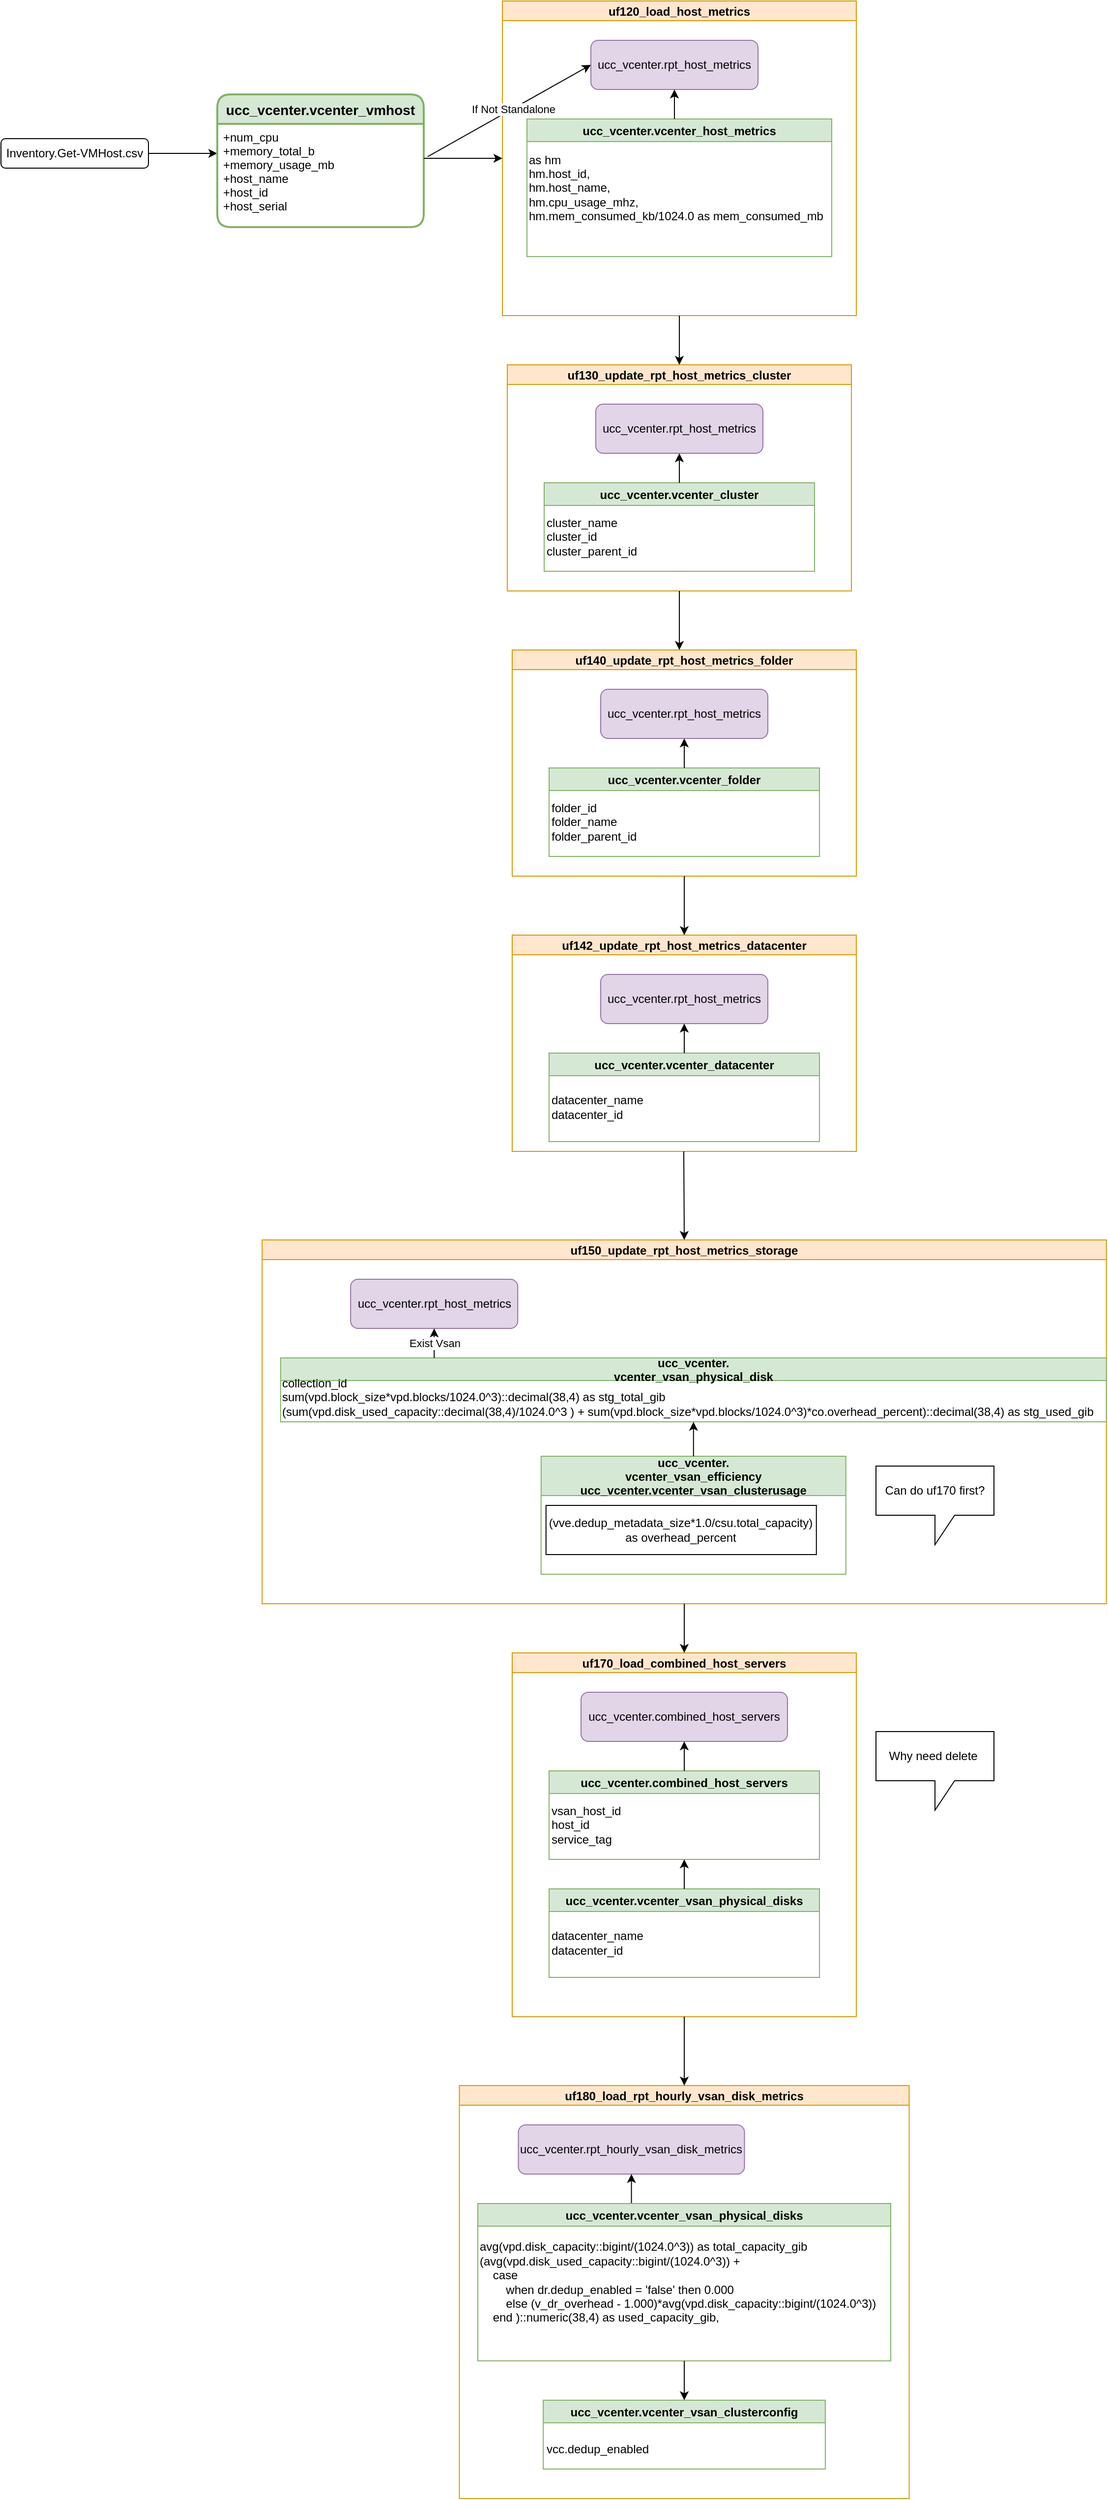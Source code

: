 <mxfile version="17.2.4" type="github">
  <diagram id="R2lEEEUBdFMjLlhIrx00" name="Page-1">
    <mxGraphModel dx="782" dy="379" grid="1" gridSize="10" guides="1" tooltips="1" connect="1" arrows="1" fold="1" page="1" pageScale="1" pageWidth="850" pageHeight="1100" math="0" shadow="0" extFonts="Permanent Marker^https://fonts.googleapis.com/css?family=Permanent+Marker">
      <root>
        <mxCell id="0" />
        <mxCell id="1" parent="0" />
        <mxCell id="P4FuP0LSuR6LacXq8Uvd-1" value="Inventory.Get-VMHost.csv" style="rounded=1;whiteSpace=wrap;html=1;" vertex="1" parent="1">
          <mxGeometry x="60" y="160" width="150" height="30" as="geometry" />
        </mxCell>
        <mxCell id="P4FuP0LSuR6LacXq8Uvd-2" value="" style="endArrow=classic;html=1;rounded=0;exitX=1;exitY=0.5;exitDx=0;exitDy=0;" edge="1" parent="1" source="P4FuP0LSuR6LacXq8Uvd-1">
          <mxGeometry width="50" height="50" relative="1" as="geometry">
            <mxPoint x="230" y="220" as="sourcePoint" />
            <mxPoint x="280" y="175" as="targetPoint" />
          </mxGeometry>
        </mxCell>
        <mxCell id="P4FuP0LSuR6LacXq8Uvd-8" value="ucc_vcenter.vcenter_vmhost" style="swimlane;childLayout=stackLayout;horizontal=1;startSize=30;horizontalStack=0;rounded=1;fontSize=14;fontStyle=1;strokeWidth=2;resizeParent=0;resizeLast=1;shadow=0;dashed=0;align=center;fillColor=#d5e8d4;strokeColor=#82b366;" vertex="1" parent="1">
          <mxGeometry x="280" y="115" width="210" height="135" as="geometry" />
        </mxCell>
        <mxCell id="P4FuP0LSuR6LacXq8Uvd-9" value="+num_cpu&#xa;+memory_total_b&#xa;+memory_usage_mb&#xa;+host_name&#xa;+host_id&#xa;+host_serial" style="align=left;strokeColor=none;fillColor=none;spacingLeft=4;fontSize=12;verticalAlign=top;resizable=0;rotatable=0;part=1;" vertex="1" parent="P4FuP0LSuR6LacXq8Uvd-8">
          <mxGeometry y="30" width="210" height="105" as="geometry" />
        </mxCell>
        <mxCell id="P4FuP0LSuR6LacXq8Uvd-10" value="" style="endArrow=classic;html=1;rounded=0;entryX=0;entryY=0.5;entryDx=0;entryDy=0;" edge="1" parent="1" target="P4FuP0LSuR6LacXq8Uvd-14">
          <mxGeometry width="50" height="50" relative="1" as="geometry">
            <mxPoint x="490" y="180" as="sourcePoint" />
            <mxPoint x="580" y="179" as="targetPoint" />
          </mxGeometry>
        </mxCell>
        <mxCell id="P4FuP0LSuR6LacXq8Uvd-14" value="uf120_load_host_metrics" style="swimlane;startSize=20;horizontal=1;containerType=tree;newEdgeStyle={&quot;edgeStyle&quot;:&quot;elbowEdgeStyle&quot;,&quot;startArrow&quot;:&quot;none&quot;,&quot;endArrow&quot;:&quot;none&quot;};fillColor=#ffe6cc;strokeColor=#d79b00;" vertex="1" parent="1">
          <mxGeometry x="570" y="20" width="360" height="320" as="geometry" />
        </mxCell>
        <mxCell id="P4FuP0LSuR6LacXq8Uvd-24" value="ucc_vcenter.rpt_host_metrics" style="rounded=1;whiteSpace=wrap;html=1;fillColor=#e1d5e7;strokeColor=#9673a6;" vertex="1" parent="P4FuP0LSuR6LacXq8Uvd-14">
          <mxGeometry x="90" y="40" width="170" height="50" as="geometry" />
        </mxCell>
        <mxCell id="P4FuP0LSuR6LacXq8Uvd-25" value="ucc_vcenter.vcenter_host_metrics" style="swimlane;fillColor=#d5e8d4;strokeColor=#82b366;" vertex="1" parent="P4FuP0LSuR6LacXq8Uvd-14">
          <mxGeometry x="25" y="120" width="310" height="140" as="geometry" />
        </mxCell>
        <mxCell id="P4FuP0LSuR6LacXq8Uvd-27" value="&lt;div&gt;as hm&lt;/div&gt;&lt;div&gt;hm.host_id,&lt;/div&gt;&lt;div&gt;&lt;span&gt;		&lt;/span&gt;hm.host_name,&lt;/div&gt;&lt;div&gt;&lt;span&gt;		&lt;/span&gt;hm.cpu_usage_mhz,&lt;/div&gt;&lt;div&gt;&lt;span&gt;		&lt;/span&gt;hm.mem_consumed_kb/1024.0 as mem_consumed_mb&lt;/div&gt;" style="text;html=1;align=left;verticalAlign=middle;resizable=0;points=[];autosize=1;strokeColor=none;fillColor=none;" vertex="1" parent="P4FuP0LSuR6LacXq8Uvd-25">
          <mxGeometry y="30" width="310" height="80" as="geometry" />
        </mxCell>
        <mxCell id="P4FuP0LSuR6LacXq8Uvd-29" value="" style="endArrow=classic;html=1;rounded=0;entryX=0.5;entryY=1;entryDx=0;entryDy=0;" edge="1" parent="P4FuP0LSuR6LacXq8Uvd-14" target="P4FuP0LSuR6LacXq8Uvd-24">
          <mxGeometry width="50" height="50" relative="1" as="geometry">
            <mxPoint x="175" y="120" as="sourcePoint" />
            <mxPoint x="210" y="150" as="targetPoint" />
          </mxGeometry>
        </mxCell>
        <mxCell id="P4FuP0LSuR6LacXq8Uvd-28" value="" style="endArrow=classic;html=1;rounded=0;exitX=1.019;exitY=0.317;exitDx=0;exitDy=0;exitPerimeter=0;entryX=0;entryY=0.5;entryDx=0;entryDy=0;" edge="1" parent="1" source="P4FuP0LSuR6LacXq8Uvd-9" target="P4FuP0LSuR6LacXq8Uvd-24">
          <mxGeometry width="50" height="50" relative="1" as="geometry">
            <mxPoint x="620" y="200" as="sourcePoint" />
            <mxPoint x="670" y="150" as="targetPoint" />
          </mxGeometry>
        </mxCell>
        <mxCell id="P4FuP0LSuR6LacXq8Uvd-30" value="If Not Standalone" style="edgeLabel;html=1;align=center;verticalAlign=middle;resizable=0;points=[];" vertex="1" connectable="0" parent="P4FuP0LSuR6LacXq8Uvd-28">
          <mxGeometry x="-0.141" relative="1" as="geometry">
            <mxPoint x="15" y="-8" as="offset" />
          </mxGeometry>
        </mxCell>
        <mxCell id="P4FuP0LSuR6LacXq8Uvd-31" value="uf130_update_rpt_host_metrics_cluster" style="swimlane;startSize=20;horizontal=1;containerType=tree;newEdgeStyle={&quot;edgeStyle&quot;:&quot;elbowEdgeStyle&quot;,&quot;startArrow&quot;:&quot;none&quot;,&quot;endArrow&quot;:&quot;none&quot;};fillColor=#ffe6cc;strokeColor=#d79b00;" vertex="1" parent="1">
          <mxGeometry x="575" y="390" width="350" height="230" as="geometry" />
        </mxCell>
        <mxCell id="P4FuP0LSuR6LacXq8Uvd-32" value="ucc_vcenter.rpt_host_metrics" style="rounded=1;whiteSpace=wrap;html=1;fillColor=#e1d5e7;strokeColor=#9673a6;" vertex="1" parent="P4FuP0LSuR6LacXq8Uvd-31">
          <mxGeometry x="90" y="40" width="170" height="50" as="geometry" />
        </mxCell>
        <mxCell id="P4FuP0LSuR6LacXq8Uvd-33" value="ucc_vcenter.vcenter_cluster" style="swimlane;fillColor=#d5e8d4;strokeColor=#82b366;" vertex="1" parent="P4FuP0LSuR6LacXq8Uvd-31">
          <mxGeometry x="37.5" y="120" width="275" height="90" as="geometry" />
        </mxCell>
        <mxCell id="P4FuP0LSuR6LacXq8Uvd-34" value="cluster_name&lt;br&gt;cluster_id&lt;br&gt;cluster_parent_id" style="text;html=1;align=left;verticalAlign=middle;resizable=0;points=[];autosize=1;strokeColor=none;fillColor=none;" vertex="1" parent="P4FuP0LSuR6LacXq8Uvd-33">
          <mxGeometry y="30" width="110" height="50" as="geometry" />
        </mxCell>
        <mxCell id="P4FuP0LSuR6LacXq8Uvd-35" value="" style="endArrow=classic;html=1;rounded=0;entryX=0.5;entryY=1;entryDx=0;entryDy=0;" edge="1" parent="P4FuP0LSuR6LacXq8Uvd-31" target="P4FuP0LSuR6LacXq8Uvd-32">
          <mxGeometry width="50" height="50" relative="1" as="geometry">
            <mxPoint x="175" y="120" as="sourcePoint" />
            <mxPoint x="210" y="150" as="targetPoint" />
          </mxGeometry>
        </mxCell>
        <mxCell id="P4FuP0LSuR6LacXq8Uvd-36" value="" style="endArrow=classic;html=1;rounded=0;exitX=0.5;exitY=1;exitDx=0;exitDy=0;entryX=0.5;entryY=0;entryDx=0;entryDy=0;" edge="1" parent="1" source="P4FuP0LSuR6LacXq8Uvd-14" target="P4FuP0LSuR6LacXq8Uvd-31">
          <mxGeometry width="50" height="50" relative="1" as="geometry">
            <mxPoint x="620" y="550" as="sourcePoint" />
            <mxPoint x="670" y="500" as="targetPoint" />
          </mxGeometry>
        </mxCell>
        <mxCell id="P4FuP0LSuR6LacXq8Uvd-37" value="uf140_update_rpt_host_metrics_folder" style="swimlane;startSize=20;horizontal=1;containerType=tree;newEdgeStyle={&quot;edgeStyle&quot;:&quot;elbowEdgeStyle&quot;,&quot;startArrow&quot;:&quot;none&quot;,&quot;endArrow&quot;:&quot;none&quot;};fillColor=#ffe6cc;strokeColor=#d79b00;" vertex="1" parent="1">
          <mxGeometry x="580" y="680" width="350" height="230" as="geometry" />
        </mxCell>
        <mxCell id="P4FuP0LSuR6LacXq8Uvd-38" value="ucc_vcenter.rpt_host_metrics" style="rounded=1;whiteSpace=wrap;html=1;fillColor=#e1d5e7;strokeColor=#9673a6;" vertex="1" parent="P4FuP0LSuR6LacXq8Uvd-37">
          <mxGeometry x="90" y="40" width="170" height="50" as="geometry" />
        </mxCell>
        <mxCell id="P4FuP0LSuR6LacXq8Uvd-39" value="ucc_vcenter.vcenter_folder" style="swimlane;fillColor=#d5e8d4;strokeColor=#82b366;" vertex="1" parent="P4FuP0LSuR6LacXq8Uvd-37">
          <mxGeometry x="37.5" y="120" width="275" height="90" as="geometry" />
        </mxCell>
        <mxCell id="P4FuP0LSuR6LacXq8Uvd-40" value="folder_id&lt;br&gt;folder_name&lt;br&gt;folder_parent_id" style="text;html=1;align=left;verticalAlign=middle;resizable=0;points=[];autosize=1;strokeColor=none;fillColor=none;" vertex="1" parent="P4FuP0LSuR6LacXq8Uvd-39">
          <mxGeometry y="30" width="100" height="50" as="geometry" />
        </mxCell>
        <mxCell id="P4FuP0LSuR6LacXq8Uvd-41" value="" style="endArrow=classic;html=1;rounded=0;entryX=0.5;entryY=1;entryDx=0;entryDy=0;" edge="1" parent="P4FuP0LSuR6LacXq8Uvd-37" target="P4FuP0LSuR6LacXq8Uvd-38">
          <mxGeometry width="50" height="50" relative="1" as="geometry">
            <mxPoint x="175" y="120" as="sourcePoint" />
            <mxPoint x="210" y="150" as="targetPoint" />
          </mxGeometry>
        </mxCell>
        <mxCell id="P4FuP0LSuR6LacXq8Uvd-42" value="" style="endArrow=classic;html=1;rounded=0;exitX=0.5;exitY=1;exitDx=0;exitDy=0;" edge="1" parent="1" source="P4FuP0LSuR6LacXq8Uvd-31">
          <mxGeometry width="50" height="50" relative="1" as="geometry">
            <mxPoint x="700" y="680" as="sourcePoint" />
            <mxPoint x="750" y="680" as="targetPoint" />
          </mxGeometry>
        </mxCell>
        <mxCell id="P4FuP0LSuR6LacXq8Uvd-43" value="uf142_update_rpt_host_metrics_datacenter" style="swimlane;startSize=20;horizontal=1;containerType=tree;newEdgeStyle={&quot;edgeStyle&quot;:&quot;elbowEdgeStyle&quot;,&quot;startArrow&quot;:&quot;none&quot;,&quot;endArrow&quot;:&quot;none&quot;};fillColor=#ffe6cc;strokeColor=#d79b00;" vertex="1" parent="1">
          <mxGeometry x="580" y="970" width="350" height="220" as="geometry" />
        </mxCell>
        <mxCell id="P4FuP0LSuR6LacXq8Uvd-44" value="ucc_vcenter.rpt_host_metrics" style="rounded=1;whiteSpace=wrap;html=1;fillColor=#e1d5e7;strokeColor=#9673a6;" vertex="1" parent="P4FuP0LSuR6LacXq8Uvd-43">
          <mxGeometry x="90" y="40" width="170" height="50" as="geometry" />
        </mxCell>
        <mxCell id="P4FuP0LSuR6LacXq8Uvd-45" value="ucc_vcenter.vcenter_datacenter" style="swimlane;fillColor=#d5e8d4;strokeColor=#82b366;" vertex="1" parent="P4FuP0LSuR6LacXq8Uvd-43">
          <mxGeometry x="37.5" y="120" width="275" height="90" as="geometry" />
        </mxCell>
        <mxCell id="P4FuP0LSuR6LacXq8Uvd-46" value="datacenter_name&lt;br&gt;datacenter_id" style="text;html=1;align=left;verticalAlign=middle;resizable=0;points=[];autosize=1;strokeColor=none;fillColor=none;" vertex="1" parent="P4FuP0LSuR6LacXq8Uvd-45">
          <mxGeometry y="40" width="110" height="30" as="geometry" />
        </mxCell>
        <mxCell id="P4FuP0LSuR6LacXq8Uvd-47" value="" style="endArrow=classic;html=1;rounded=0;entryX=0.5;entryY=1;entryDx=0;entryDy=0;" edge="1" parent="P4FuP0LSuR6LacXq8Uvd-43" target="P4FuP0LSuR6LacXq8Uvd-44">
          <mxGeometry width="50" height="50" relative="1" as="geometry">
            <mxPoint x="175" y="120" as="sourcePoint" />
            <mxPoint x="210" y="150" as="targetPoint" />
          </mxGeometry>
        </mxCell>
        <mxCell id="P4FuP0LSuR6LacXq8Uvd-48" value="" style="endArrow=classic;html=1;rounded=0;exitX=0.5;exitY=1;exitDx=0;exitDy=0;entryX=0.5;entryY=0;entryDx=0;entryDy=0;" edge="1" parent="1" source="P4FuP0LSuR6LacXq8Uvd-37" target="P4FuP0LSuR6LacXq8Uvd-43">
          <mxGeometry width="50" height="50" relative="1" as="geometry">
            <mxPoint x="420" y="1000" as="sourcePoint" />
            <mxPoint x="470" y="950" as="targetPoint" />
          </mxGeometry>
        </mxCell>
        <mxCell id="P4FuP0LSuR6LacXq8Uvd-49" value="uf150_update_rpt_host_metrics_storage" style="swimlane;startSize=20;horizontal=1;containerType=tree;newEdgeStyle={&quot;edgeStyle&quot;:&quot;elbowEdgeStyle&quot;,&quot;startArrow&quot;:&quot;none&quot;,&quot;endArrow&quot;:&quot;none&quot;};fillColor=#ffe6cc;strokeColor=#d79b00;" vertex="1" parent="1">
          <mxGeometry x="325.63" y="1280" width="858.75" height="370" as="geometry" />
        </mxCell>
        <mxCell id="P4FuP0LSuR6LacXq8Uvd-50" value="ucc_vcenter.rpt_host_metrics" style="rounded=1;whiteSpace=wrap;html=1;fillColor=#e1d5e7;strokeColor=#9673a6;" vertex="1" parent="P4FuP0LSuR6LacXq8Uvd-49">
          <mxGeometry x="90" y="40" width="170" height="50" as="geometry" />
        </mxCell>
        <mxCell id="P4FuP0LSuR6LacXq8Uvd-51" value="ucc_vcenter.&#xa;vcenter_vsan_physical_disk" style="swimlane;fillColor=#d5e8d4;strokeColor=#82b366;" vertex="1" parent="P4FuP0LSuR6LacXq8Uvd-49">
          <mxGeometry x="18.75" y="120" width="840" height="65" as="geometry" />
        </mxCell>
        <mxCell id="P4FuP0LSuR6LacXq8Uvd-52" value="collection_id&lt;br&gt;sum(vpd.block_size*vpd.blocks/1024.0^3)::decimal(38,4) as stg_total_gib&lt;br&gt;(sum(vpd.disk_used_capacity::decimal(38,4)/1024.0^3 ) + sum(vpd.block_size*vpd.blocks/1024.0^3)*co.overhead_percent)::decimal(38,4) as stg_used_gib" style="text;html=1;align=left;verticalAlign=middle;resizable=0;points=[];autosize=1;strokeColor=none;fillColor=none;" vertex="1" parent="P4FuP0LSuR6LacXq8Uvd-51">
          <mxGeometry y="15" width="840" height="50" as="geometry" />
        </mxCell>
        <mxCell id="P4FuP0LSuR6LacXq8Uvd-53" value="Exist Vsan" style="endArrow=classic;html=1;rounded=0;entryX=0.5;entryY=1;entryDx=0;entryDy=0;" edge="1" parent="P4FuP0LSuR6LacXq8Uvd-49" target="P4FuP0LSuR6LacXq8Uvd-50">
          <mxGeometry width="50" height="50" relative="1" as="geometry">
            <mxPoint x="175" y="120" as="sourcePoint" />
            <mxPoint x="210" y="150" as="targetPoint" />
            <Array as="points" />
          </mxGeometry>
        </mxCell>
        <mxCell id="P4FuP0LSuR6LacXq8Uvd-57" value="ucc_vcenter.&#xa;vcenter_vsan_efficiency&#xa;ucc_vcenter.vcenter_vsan_clusterusage" style="swimlane;fillColor=#d5e8d4;strokeColor=#82b366;startSize=40;" vertex="1" parent="P4FuP0LSuR6LacXq8Uvd-49">
          <mxGeometry x="283.75" y="220" width="310" height="120" as="geometry" />
        </mxCell>
        <mxCell id="P4FuP0LSuR6LacXq8Uvd-62" value="(vve.dedup_metadata_size*1.0/csu.total_capacity) as overhead_percent" style="whiteSpace=wrap;html=1;" vertex="1" parent="P4FuP0LSuR6LacXq8Uvd-57">
          <mxGeometry x="5" y="50" width="275" height="50" as="geometry" />
        </mxCell>
        <mxCell id="P4FuP0LSuR6LacXq8Uvd-59" value="" style="endArrow=classic;html=1;rounded=0;exitX=0.5;exitY=0;exitDx=0;exitDy=0;entryX=0.5;entryY=1;entryDx=0;entryDy=0;" edge="1" parent="P4FuP0LSuR6LacXq8Uvd-49" source="P4FuP0LSuR6LacXq8Uvd-57" target="P4FuP0LSuR6LacXq8Uvd-51">
          <mxGeometry width="50" height="50" relative="1" as="geometry">
            <mxPoint x="90" y="230" as="sourcePoint" />
            <mxPoint x="140" y="180" as="targetPoint" />
          </mxGeometry>
        </mxCell>
        <mxCell id="P4FuP0LSuR6LacXq8Uvd-73" value="Can do uf170 first?" style="shape=callout;whiteSpace=wrap;html=1;perimeter=calloutPerimeter;" vertex="1" parent="P4FuP0LSuR6LacXq8Uvd-49">
          <mxGeometry x="624.37" y="230" width="120" height="80" as="geometry" />
        </mxCell>
        <mxCell id="P4FuP0LSuR6LacXq8Uvd-54" value="" style="endArrow=classic;html=1;rounded=0;exitX=0.5;exitY=1;exitDx=0;exitDy=0;entryX=0.5;entryY=0;entryDx=0;entryDy=0;" edge="1" parent="1" target="P4FuP0LSuR6LacXq8Uvd-49">
          <mxGeometry width="50" height="50" relative="1" as="geometry">
            <mxPoint x="754.5" y="1190" as="sourcePoint" />
            <mxPoint x="754.5" y="1250" as="targetPoint" />
          </mxGeometry>
        </mxCell>
        <mxCell id="P4FuP0LSuR6LacXq8Uvd-63" value="uf170_load_combined_host_servers" style="swimlane;startSize=20;horizontal=1;containerType=tree;newEdgeStyle={&quot;edgeStyle&quot;:&quot;elbowEdgeStyle&quot;,&quot;startArrow&quot;:&quot;none&quot;,&quot;endArrow&quot;:&quot;none&quot;};fillColor=#ffe6cc;strokeColor=#d79b00;" vertex="1" parent="1">
          <mxGeometry x="580" y="1700" width="350" height="370" as="geometry" />
        </mxCell>
        <mxCell id="P4FuP0LSuR6LacXq8Uvd-64" value="ucc_vcenter.combined_host_servers" style="rounded=1;whiteSpace=wrap;html=1;fillColor=#e1d5e7;strokeColor=#9673a6;" vertex="1" parent="P4FuP0LSuR6LacXq8Uvd-63">
          <mxGeometry x="70" y="40" width="210" height="50" as="geometry" />
        </mxCell>
        <mxCell id="P4FuP0LSuR6LacXq8Uvd-65" value="ucc_vcenter.combined_host_servers" style="swimlane;fillColor=#d5e8d4;strokeColor=#82b366;" vertex="1" parent="P4FuP0LSuR6LacXq8Uvd-63">
          <mxGeometry x="37.5" y="120" width="275" height="90" as="geometry" />
        </mxCell>
        <mxCell id="P4FuP0LSuR6LacXq8Uvd-66" value="vsan_host_id&lt;br&gt;host_id&lt;br&gt;service_tag" style="text;html=1;align=left;verticalAlign=middle;resizable=0;points=[];autosize=1;strokeColor=none;fillColor=none;" vertex="1" parent="P4FuP0LSuR6LacXq8Uvd-65">
          <mxGeometry y="30" width="90" height="50" as="geometry" />
        </mxCell>
        <mxCell id="P4FuP0LSuR6LacXq8Uvd-67" value="" style="endArrow=classic;html=1;rounded=0;entryX=0.5;entryY=1;entryDx=0;entryDy=0;" edge="1" parent="P4FuP0LSuR6LacXq8Uvd-63" target="P4FuP0LSuR6LacXq8Uvd-64">
          <mxGeometry width="50" height="50" relative="1" as="geometry">
            <mxPoint x="175" y="120" as="sourcePoint" />
            <mxPoint x="210" y="150" as="targetPoint" />
          </mxGeometry>
        </mxCell>
        <mxCell id="P4FuP0LSuR6LacXq8Uvd-69" value="ucc_vcenter.vcenter_vsan_physical_disks" style="swimlane;fillColor=#d5e8d4;strokeColor=#82b366;" vertex="1" parent="P4FuP0LSuR6LacXq8Uvd-63">
          <mxGeometry x="37.5" y="240" width="275" height="90" as="geometry" />
        </mxCell>
        <mxCell id="P4FuP0LSuR6LacXq8Uvd-70" value="datacenter_name&lt;br&gt;datacenter_id" style="text;html=1;align=left;verticalAlign=middle;resizable=0;points=[];autosize=1;strokeColor=none;fillColor=none;" vertex="1" parent="P4FuP0LSuR6LacXq8Uvd-69">
          <mxGeometry y="40" width="110" height="30" as="geometry" />
        </mxCell>
        <mxCell id="P4FuP0LSuR6LacXq8Uvd-71" value="" style="endArrow=classic;html=1;rounded=0;exitX=0.5;exitY=0;exitDx=0;exitDy=0;entryX=0.5;entryY=1;entryDx=0;entryDy=0;" edge="1" parent="P4FuP0LSuR6LacXq8Uvd-63" source="P4FuP0LSuR6LacXq8Uvd-69" target="P4FuP0LSuR6LacXq8Uvd-65">
          <mxGeometry width="50" height="50" relative="1" as="geometry">
            <mxPoint x="-90" y="310" as="sourcePoint" />
            <mxPoint x="-40" y="260" as="targetPoint" />
          </mxGeometry>
        </mxCell>
        <mxCell id="P4FuP0LSuR6LacXq8Uvd-68" value="" style="endArrow=classic;html=1;rounded=0;exitX=0.5;exitY=1;exitDx=0;exitDy=0;entryX=0.5;entryY=0;entryDx=0;entryDy=0;" edge="1" parent="1" source="P4FuP0LSuR6LacXq8Uvd-49" target="P4FuP0LSuR6LacXq8Uvd-63">
          <mxGeometry width="50" height="50" relative="1" as="geometry">
            <mxPoint x="500" y="1730" as="sourcePoint" />
            <mxPoint x="550" y="1680" as="targetPoint" />
          </mxGeometry>
        </mxCell>
        <mxCell id="P4FuP0LSuR6LacXq8Uvd-72" value="Why need delete&amp;nbsp;" style="shape=callout;whiteSpace=wrap;html=1;perimeter=calloutPerimeter;" vertex="1" parent="1">
          <mxGeometry x="950" y="1780" width="120" height="80" as="geometry" />
        </mxCell>
        <mxCell id="P4FuP0LSuR6LacXq8Uvd-74" value="uf180_load_rpt_hourly_vsan_disk_metrics" style="swimlane;startSize=20;horizontal=1;containerType=tree;newEdgeStyle={&quot;edgeStyle&quot;:&quot;elbowEdgeStyle&quot;,&quot;startArrow&quot;:&quot;none&quot;,&quot;endArrow&quot;:&quot;none&quot;};fillColor=#ffe6cc;strokeColor=#d79b00;" vertex="1" parent="1">
          <mxGeometry x="526.26" y="2140" width="457.5" height="420" as="geometry" />
        </mxCell>
        <mxCell id="P4FuP0LSuR6LacXq8Uvd-75" value="ucc_vcenter.rpt_hourly_vsan_disk_metrics" style="rounded=1;whiteSpace=wrap;html=1;fillColor=#e1d5e7;strokeColor=#9673a6;" vertex="1" parent="P4FuP0LSuR6LacXq8Uvd-74">
          <mxGeometry x="60" y="40" width="230" height="50" as="geometry" />
        </mxCell>
        <mxCell id="P4FuP0LSuR6LacXq8Uvd-78" value="" style="endArrow=classic;html=1;rounded=0;entryX=0.5;entryY=1;entryDx=0;entryDy=0;" edge="1" parent="P4FuP0LSuR6LacXq8Uvd-74" target="P4FuP0LSuR6LacXq8Uvd-75">
          <mxGeometry width="50" height="50" relative="1" as="geometry">
            <mxPoint x="175" y="120" as="sourcePoint" />
            <mxPoint x="210" y="150" as="targetPoint" />
          </mxGeometry>
        </mxCell>
        <mxCell id="P4FuP0LSuR6LacXq8Uvd-79" value="ucc_vcenter.vcenter_vsan_physical_disks" style="swimlane;fillColor=#d5e8d4;strokeColor=#82b366;" vertex="1" parent="P4FuP0LSuR6LacXq8Uvd-74">
          <mxGeometry x="18.75" y="120" width="420" height="160" as="geometry" />
        </mxCell>
        <mxCell id="P4FuP0LSuR6LacXq8Uvd-80" value="avg(vpd.disk_capacity::bigint/(1024.0^3)) as total_capacity_gib&lt;br&gt;&lt;div&gt;(avg(vpd.disk_used_capacity::bigint/(1024.0^3)) +&lt;/div&gt;&lt;div&gt;&lt;span&gt;			&lt;/span&gt;&amp;nbsp; &amp;nbsp; case&lt;/div&gt;&lt;div&gt;&lt;span&gt;			&lt;/span&gt;&amp;nbsp; &amp;nbsp; &amp;nbsp; &amp;nbsp; when dr.dedup_enabled = &#39;false&#39; then 0.000&lt;/div&gt;&lt;div&gt;&lt;span&gt;			&lt;/span&gt;&amp;nbsp; &amp;nbsp; &amp;nbsp; &amp;nbsp; else (v_dr_overhead - 1.000)*avg(vpd.disk_capacity::bigint/(1024.0^3))&lt;/div&gt;&lt;div&gt;&lt;span&gt;			&lt;/span&gt;&amp;nbsp; &amp;nbsp; end )::numeric(38,4) as used_capacity_gib,&lt;/div&gt;" style="text;html=1;align=left;verticalAlign=middle;resizable=0;points=[];autosize=1;strokeColor=none;fillColor=none;" vertex="1" parent="P4FuP0LSuR6LacXq8Uvd-79">
          <mxGeometry y="35" width="420" height="90" as="geometry" />
        </mxCell>
        <mxCell id="P4FuP0LSuR6LacXq8Uvd-83" value="ucc_vcenter.vcenter_vsan_clusterconfig" style="swimlane;fillColor=#d5e8d4;strokeColor=#82b366;" vertex="1" parent="P4FuP0LSuR6LacXq8Uvd-74">
          <mxGeometry x="85.32" y="320" width="286.87" height="70" as="geometry" />
        </mxCell>
        <mxCell id="P4FuP0LSuR6LacXq8Uvd-84" value="vcc.dedup_enabled" style="text;html=1;align=left;verticalAlign=middle;resizable=0;points=[];autosize=1;strokeColor=none;fillColor=none;" vertex="1" parent="P4FuP0LSuR6LacXq8Uvd-83">
          <mxGeometry x="1.87" y="40" width="120" height="20" as="geometry" />
        </mxCell>
        <mxCell id="P4FuP0LSuR6LacXq8Uvd-85" value="" style="endArrow=classic;html=1;rounded=0;exitX=0.5;exitY=1;exitDx=0;exitDy=0;" edge="1" parent="P4FuP0LSuR6LacXq8Uvd-74" source="P4FuP0LSuR6LacXq8Uvd-79" target="P4FuP0LSuR6LacXq8Uvd-83">
          <mxGeometry width="50" height="50" relative="1" as="geometry">
            <mxPoint x="23.74" y="390" as="sourcePoint" />
            <mxPoint x="73.74" y="340" as="targetPoint" />
          </mxGeometry>
        </mxCell>
        <mxCell id="P4FuP0LSuR6LacXq8Uvd-82" value="" style="endArrow=classic;html=1;rounded=0;exitX=0.5;exitY=1;exitDx=0;exitDy=0;entryX=0.5;entryY=0;entryDx=0;entryDy=0;" edge="1" parent="1" source="P4FuP0LSuR6LacXq8Uvd-63" target="P4FuP0LSuR6LacXq8Uvd-74">
          <mxGeometry width="50" height="50" relative="1" as="geometry">
            <mxPoint x="510" y="2150" as="sourcePoint" />
            <mxPoint x="560" y="2100" as="targetPoint" />
          </mxGeometry>
        </mxCell>
      </root>
    </mxGraphModel>
  </diagram>
</mxfile>
